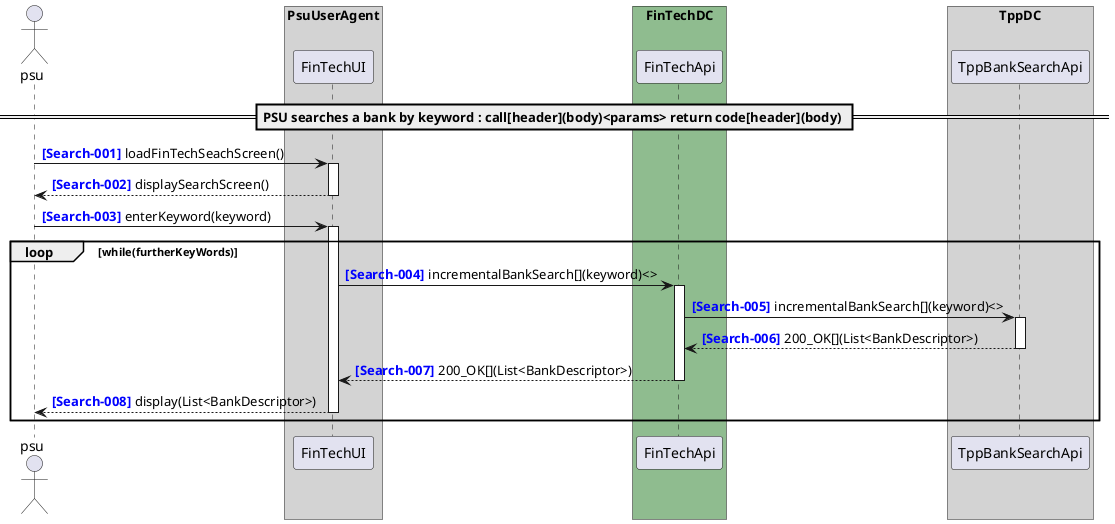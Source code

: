 @startuml

autonumber "<b><color blue>[Search-000]</color></b>"
actor psu

box "PsuUserAgent" #LightGray
    participant "FinTechUI" as FinTechUI
    'participant "ConsentAuthorisationUI" as ConsentAuthorisationUI
    'participant "OnlineBankingUI" as OnlineBankingUI
end box
box "FinTechDC" #DarkSeaGreen
    participant "FinTechApi" as FinTechApi
end box
box "TppDC" #LightGray
    'participant "TppBankingApi" as TppBankingApi
    participant "TppBankSearchApi" as TppBankSearchApi
    'participant "ConsentAuthorisationApi" as ConsentAuthorisationApi

    'participant "RedirectSessionStoreApi" as RedirectSessionStoreApi
    'participant "BankingProtocolSelector" as BankingProtocolSelector
    'participant "BankingProtocol" as BankingProtocol
end box
box "AspspDC" #LightSkyBlue
	'participant "AspspBankingApi" as AspspBankingApi
    'participant "OnlineBankingApi" as OnlineBankingApi
end box

== PSU searches a bank by keyword : call[header](body)<params> return code[header](body) ==

psu -> FinTechUI ++ : loadFinTechSeachScreen()
return displaySearchScreen()
psu -> FinTechUI ++ : enterKeyword(keyword)
loop while(furtherKeyWords)
FinTechUI -> FinTechApi ++ : incrementalBankSearch[](keyword)<>
FinTechApi -> TppBankSearchApi ++ : incrementalBankSearch[](keyword)<>
return 200_OK[](List<BankDescriptor>)
return 200_OK[](List<BankDescriptor>)
return display(List<BankDescriptor>)
end
@enduml